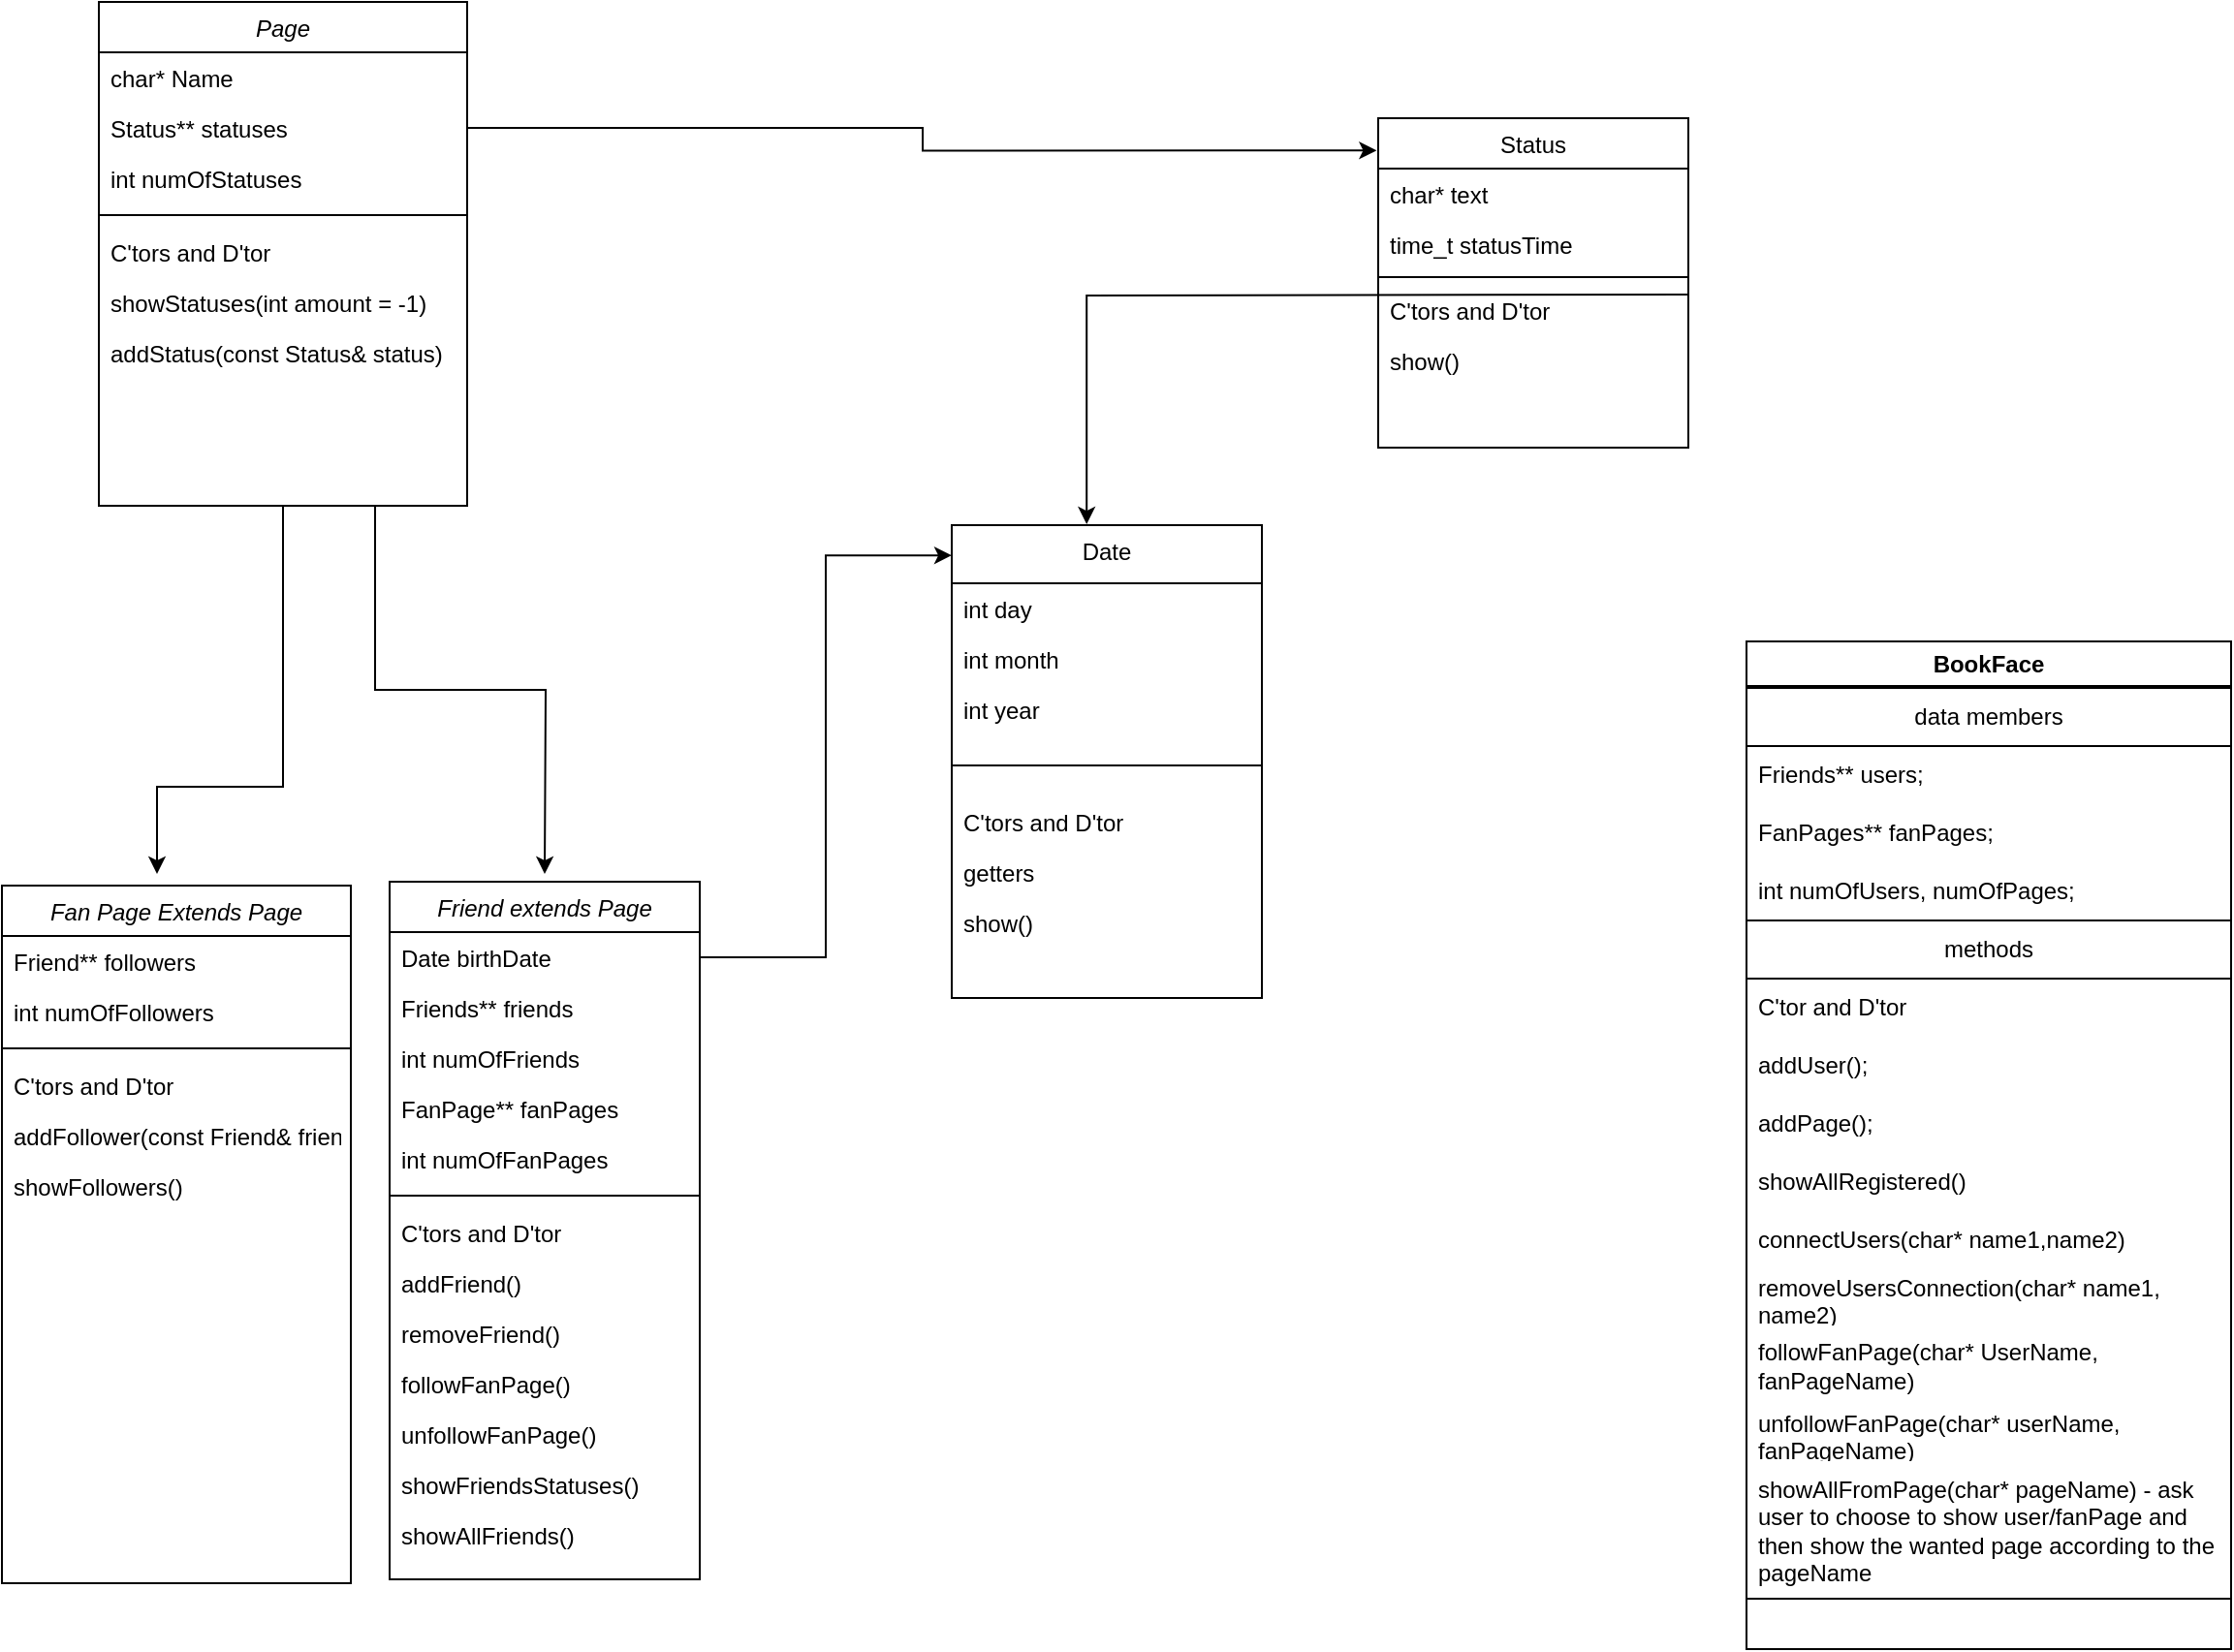 <mxfile version="20.5.3" type="device"><diagram id="C5RBs43oDa-KdzZeNtuy" name="Page-1"><mxGraphModel dx="1853" dy="1188" grid="1" gridSize="10" guides="1" tooltips="1" connect="1" arrows="1" fold="1" page="1" pageScale="1" pageWidth="827" pageHeight="1169" math="0" shadow="0"><root><mxCell id="WIyWlLk6GJQsqaUBKTNV-0"/><mxCell id="WIyWlLk6GJQsqaUBKTNV-1" parent="WIyWlLk6GJQsqaUBKTNV-0"/><mxCell id="zkfFHV4jXpPFQw0GAbJ--0" value="Friend extends Page" style="swimlane;fontStyle=2;align=center;verticalAlign=top;childLayout=stackLayout;horizontal=1;startSize=26;horizontalStack=0;resizeParent=1;resizeLast=0;collapsible=1;marginBottom=0;rounded=0;shadow=0;strokeWidth=1;" parent="WIyWlLk6GJQsqaUBKTNV-1" vertex="1"><mxGeometry x="-300" y="494" width="160" height="360" as="geometry"><mxRectangle x="220" y="120" width="160" height="26" as="alternateBounds"/></mxGeometry></mxCell><mxCell id="zkfFHV4jXpPFQw0GAbJ--2" value="Date birthDate" style="text;align=left;verticalAlign=top;spacingLeft=4;spacingRight=4;overflow=hidden;rotatable=0;points=[[0,0.5],[1,0.5]];portConstraint=eastwest;rounded=0;shadow=0;html=0;" parent="zkfFHV4jXpPFQw0GAbJ--0" vertex="1"><mxGeometry y="26" width="160" height="26" as="geometry"/></mxCell><mxCell id="rCHT7D4CARYgqsonI78B-40" value="Friends** friends" style="text;align=left;verticalAlign=top;spacingLeft=4;spacingRight=4;overflow=hidden;rotatable=0;points=[[0,0.5],[1,0.5]];portConstraint=eastwest;rounded=0;shadow=0;html=0;" parent="zkfFHV4jXpPFQw0GAbJ--0" vertex="1"><mxGeometry y="52" width="160" height="26" as="geometry"/></mxCell><mxCell id="rCHT7D4CARYgqsonI78B-41" value="int numOfFriends" style="text;align=left;verticalAlign=top;spacingLeft=4;spacingRight=4;overflow=hidden;rotatable=0;points=[[0,0.5],[1,0.5]];portConstraint=eastwest;rounded=0;shadow=0;html=0;" parent="zkfFHV4jXpPFQw0GAbJ--0" vertex="1"><mxGeometry y="78" width="160" height="26" as="geometry"/></mxCell><mxCell id="rCHT7D4CARYgqsonI78B-42" value="FanPage** fanPages" style="text;align=left;verticalAlign=top;spacingLeft=4;spacingRight=4;overflow=hidden;rotatable=0;points=[[0,0.5],[1,0.5]];portConstraint=eastwest;rounded=0;shadow=0;html=0;" parent="zkfFHV4jXpPFQw0GAbJ--0" vertex="1"><mxGeometry y="104" width="160" height="26" as="geometry"/></mxCell><mxCell id="rCHT7D4CARYgqsonI78B-43" value="int numOfFanPages" style="text;align=left;verticalAlign=top;spacingLeft=4;spacingRight=4;overflow=hidden;rotatable=0;points=[[0,0.5],[1,0.5]];portConstraint=eastwest;rounded=0;shadow=0;html=0;" parent="zkfFHV4jXpPFQw0GAbJ--0" vertex="1"><mxGeometry y="130" width="160" height="26" as="geometry"/></mxCell><mxCell id="zkfFHV4jXpPFQw0GAbJ--4" value="" style="line;html=1;strokeWidth=1;align=left;verticalAlign=middle;spacingTop=-1;spacingLeft=3;spacingRight=3;rotatable=0;labelPosition=right;points=[];portConstraint=eastwest;" parent="zkfFHV4jXpPFQw0GAbJ--0" vertex="1"><mxGeometry y="156" width="160" height="12" as="geometry"/></mxCell><mxCell id="Jm69UCR8e6Fvn_dJv2rz-10" value="C'tors and D'tor" style="text;strokeColor=none;fillColor=none;align=left;verticalAlign=top;spacingLeft=4;spacingRight=4;overflow=hidden;rotatable=0;points=[[0,0.5],[1,0.5]];portConstraint=eastwest;" parent="zkfFHV4jXpPFQw0GAbJ--0" vertex="1"><mxGeometry y="168" width="160" height="26" as="geometry"/></mxCell><mxCell id="rCHT7D4CARYgqsonI78B-44" value="addFriend()" style="text;align=left;verticalAlign=top;spacingLeft=4;spacingRight=4;overflow=hidden;rotatable=0;points=[[0,0.5],[1,0.5]];portConstraint=eastwest;rounded=0;shadow=0;html=0;" parent="zkfFHV4jXpPFQw0GAbJ--0" vertex="1"><mxGeometry y="194" width="160" height="26" as="geometry"/></mxCell><mxCell id="rCHT7D4CARYgqsonI78B-46" value="removeFriend()" style="text;align=left;verticalAlign=top;spacingLeft=4;spacingRight=4;overflow=hidden;rotatable=0;points=[[0,0.5],[1,0.5]];portConstraint=eastwest;rounded=0;shadow=0;html=0;" parent="zkfFHV4jXpPFQw0GAbJ--0" vertex="1"><mxGeometry y="220" width="160" height="26" as="geometry"/></mxCell><mxCell id="rCHT7D4CARYgqsonI78B-45" value="followFanPage()" style="text;align=left;verticalAlign=top;spacingLeft=4;spacingRight=4;overflow=hidden;rotatable=0;points=[[0,0.5],[1,0.5]];portConstraint=eastwest;rounded=0;shadow=0;html=0;" parent="zkfFHV4jXpPFQw0GAbJ--0" vertex="1"><mxGeometry y="246" width="160" height="26" as="geometry"/></mxCell><mxCell id="rCHT7D4CARYgqsonI78B-47" value="unfollowFanPage()" style="text;align=left;verticalAlign=top;spacingLeft=4;spacingRight=4;overflow=hidden;rotatable=0;points=[[0,0.5],[1,0.5]];portConstraint=eastwest;rounded=0;shadow=0;html=0;" parent="zkfFHV4jXpPFQw0GAbJ--0" vertex="1"><mxGeometry y="272" width="160" height="26" as="geometry"/></mxCell><mxCell id="rCHT7D4CARYgqsonI78B-48" value="showFriendsStatuses()" style="text;align=left;verticalAlign=top;spacingLeft=4;spacingRight=4;overflow=hidden;rotatable=0;points=[[0,0.5],[1,0.5]];portConstraint=eastwest;rounded=0;shadow=0;html=0;" parent="zkfFHV4jXpPFQw0GAbJ--0" vertex="1"><mxGeometry y="298" width="160" height="26" as="geometry"/></mxCell><mxCell id="GwqGLMU2gFaw3FxZvp2N-40" value="showAllFriends()" style="text;align=left;verticalAlign=top;spacingLeft=4;spacingRight=4;overflow=hidden;rotatable=0;points=[[0,0.5],[1,0.5]];portConstraint=eastwest;rounded=0;shadow=0;html=0;" parent="zkfFHV4jXpPFQw0GAbJ--0" vertex="1"><mxGeometry y="324" width="160" height="26" as="geometry"/></mxCell><mxCell id="zkfFHV4jXpPFQw0GAbJ--13" value="Date" style="swimlane;fontStyle=0;align=center;verticalAlign=top;childLayout=stackLayout;horizontal=1;startSize=30;horizontalStack=0;resizeParent=1;resizeLast=0;collapsible=1;marginBottom=0;rounded=0;shadow=0;strokeWidth=1;" parent="WIyWlLk6GJQsqaUBKTNV-1" vertex="1"><mxGeometry x="-10" y="310" width="160" height="244" as="geometry"><mxRectangle x="340" y="380" width="170" height="26" as="alternateBounds"/></mxGeometry></mxCell><mxCell id="Jm69UCR8e6Fvn_dJv2rz-11" value="int day" style="text;strokeColor=none;fillColor=none;align=left;verticalAlign=top;spacingLeft=4;spacingRight=4;overflow=hidden;rotatable=0;points=[[0,0.5],[1,0.5]];portConstraint=eastwest;" parent="zkfFHV4jXpPFQw0GAbJ--13" vertex="1"><mxGeometry y="30" width="160" height="26" as="geometry"/></mxCell><mxCell id="Jm69UCR8e6Fvn_dJv2rz-14" value="int month" style="text;strokeColor=none;fillColor=none;align=left;verticalAlign=top;spacingLeft=4;spacingRight=4;overflow=hidden;rotatable=0;points=[[0,0.5],[1,0.5]];portConstraint=eastwest;" parent="zkfFHV4jXpPFQw0GAbJ--13" vertex="1"><mxGeometry y="56" width="160" height="26" as="geometry"/></mxCell><mxCell id="Jm69UCR8e6Fvn_dJv2rz-15" value="int year" style="text;strokeColor=none;fillColor=none;align=left;verticalAlign=top;spacingLeft=4;spacingRight=4;overflow=hidden;rotatable=0;points=[[0,0.5],[1,0.5]];portConstraint=eastwest;" parent="zkfFHV4jXpPFQw0GAbJ--13" vertex="1"><mxGeometry y="82" width="160" height="26" as="geometry"/></mxCell><mxCell id="zkfFHV4jXpPFQw0GAbJ--15" value="" style="line;html=1;strokeWidth=1;align=left;verticalAlign=middle;spacingTop=-1;spacingLeft=3;spacingRight=3;rotatable=0;labelPosition=right;points=[];portConstraint=eastwest;" parent="zkfFHV4jXpPFQw0GAbJ--13" vertex="1"><mxGeometry y="108" width="160" height="32" as="geometry"/></mxCell><mxCell id="GwqGLMU2gFaw3FxZvp2N-2" value="C'tors and D'tor" style="text;strokeColor=none;fillColor=none;align=left;verticalAlign=top;spacingLeft=4;spacingRight=4;overflow=hidden;rotatable=0;points=[[0,0.5],[1,0.5]];portConstraint=eastwest;" parent="zkfFHV4jXpPFQw0GAbJ--13" vertex="1"><mxGeometry y="140" width="160" height="26" as="geometry"/></mxCell><mxCell id="GwqGLMU2gFaw3FxZvp2N-3" value="getters" style="text;strokeColor=none;fillColor=none;align=left;verticalAlign=top;spacingLeft=4;spacingRight=4;overflow=hidden;rotatable=0;points=[[0,0.5],[1,0.5]];portConstraint=eastwest;" parent="zkfFHV4jXpPFQw0GAbJ--13" vertex="1"><mxGeometry y="166" width="160" height="26" as="geometry"/></mxCell><mxCell id="6SajMXV2WVdqmDvujE7B-0" value="show()" style="text;strokeColor=none;fillColor=none;align=left;verticalAlign=top;spacingLeft=4;spacingRight=4;overflow=hidden;rotatable=0;points=[[0,0.5],[1,0.5]];portConstraint=eastwest;" vertex="1" parent="zkfFHV4jXpPFQw0GAbJ--13"><mxGeometry y="192" width="160" height="26" as="geometry"/></mxCell><mxCell id="zkfFHV4jXpPFQw0GAbJ--17" value="Status" style="swimlane;fontStyle=0;align=center;verticalAlign=top;childLayout=stackLayout;horizontal=1;startSize=26;horizontalStack=0;resizeParent=1;resizeLast=0;collapsible=1;marginBottom=0;rounded=0;shadow=0;strokeWidth=1;" parent="WIyWlLk6GJQsqaUBKTNV-1" vertex="1"><mxGeometry x="210" y="100" width="160" height="170" as="geometry"><mxRectangle x="550" y="140" width="160" height="26" as="alternateBounds"/></mxGeometry></mxCell><mxCell id="zkfFHV4jXpPFQw0GAbJ--18" value="char* text" style="text;align=left;verticalAlign=top;spacingLeft=4;spacingRight=4;overflow=hidden;rotatable=0;points=[[0,0.5],[1,0.5]];portConstraint=eastwest;" parent="zkfFHV4jXpPFQw0GAbJ--17" vertex="1"><mxGeometry y="26" width="160" height="26" as="geometry"/></mxCell><mxCell id="zkfFHV4jXpPFQw0GAbJ--19" value="time_t statusTime" style="text;align=left;verticalAlign=top;spacingLeft=4;spacingRight=4;overflow=hidden;rotatable=0;points=[[0,0.5],[1,0.5]];portConstraint=eastwest;rounded=0;shadow=0;html=0;" parent="zkfFHV4jXpPFQw0GAbJ--17" vertex="1"><mxGeometry y="52" width="160" height="26" as="geometry"/></mxCell><mxCell id="zkfFHV4jXpPFQw0GAbJ--23" value="" style="line;html=1;strokeWidth=1;align=left;verticalAlign=middle;spacingTop=-1;spacingLeft=3;spacingRight=3;rotatable=0;labelPosition=right;points=[];portConstraint=eastwest;" parent="zkfFHV4jXpPFQw0GAbJ--17" vertex="1"><mxGeometry y="78" width="160" height="8" as="geometry"/></mxCell><mxCell id="zkfFHV4jXpPFQw0GAbJ--24" value="C'tors and D'tor" style="text;align=left;verticalAlign=top;spacingLeft=4;spacingRight=4;overflow=hidden;rotatable=0;points=[[0,0.5],[1,0.5]];portConstraint=eastwest;" parent="zkfFHV4jXpPFQw0GAbJ--17" vertex="1"><mxGeometry y="86" width="160" height="26" as="geometry"/></mxCell><mxCell id="zkfFHV4jXpPFQw0GAbJ--25" value="show()" style="text;align=left;verticalAlign=top;spacingLeft=4;spacingRight=4;overflow=hidden;rotatable=0;points=[[0,0.5],[1,0.5]];portConstraint=eastwest;" parent="zkfFHV4jXpPFQw0GAbJ--17" vertex="1"><mxGeometry y="112" width="160" height="26" as="geometry"/></mxCell><mxCell id="Jm69UCR8e6Fvn_dJv2rz-3" style="edgeStyle=orthogonalEdgeStyle;rounded=0;orthogonalLoop=1;jettySize=auto;html=1;exitX=1;exitY=0.5;exitDx=0;exitDy=0;entryX=0.435;entryY=-0.002;entryDx=0;entryDy=0;entryPerimeter=0;" parent="WIyWlLk6GJQsqaUBKTNV-1" target="zkfFHV4jXpPFQw0GAbJ--13" edge="1"><mxGeometry relative="1" as="geometry"><mxPoint x="360" y="450" as="targetPoint"/><mxPoint x="370.0" y="191" as="sourcePoint"/></mxGeometry></mxCell><mxCell id="rCHT7D4CARYgqsonI78B-7" value="Fan Page Extends Page" style="swimlane;fontStyle=2;align=center;verticalAlign=top;childLayout=stackLayout;horizontal=1;startSize=26;horizontalStack=0;resizeParent=1;resizeLast=0;collapsible=1;marginBottom=0;rounded=0;shadow=0;strokeWidth=1;" parent="WIyWlLk6GJQsqaUBKTNV-1" vertex="1"><mxGeometry x="-500" y="496" width="180" height="360" as="geometry"><mxRectangle x="220" y="120" width="160" height="26" as="alternateBounds"/></mxGeometry></mxCell><mxCell id="rCHT7D4CARYgqsonI78B-9" value="Friend** followers&#10;" style="text;align=left;verticalAlign=top;spacingLeft=4;spacingRight=4;overflow=hidden;rotatable=0;points=[[0,0.5],[1,0.5]];portConstraint=eastwest;rounded=0;shadow=0;html=0;" parent="rCHT7D4CARYgqsonI78B-7" vertex="1"><mxGeometry y="26" width="180" height="26" as="geometry"/></mxCell><mxCell id="rCHT7D4CARYgqsonI78B-15" value="int numOfFollowers" style="text;strokeColor=none;fillColor=none;align=left;verticalAlign=top;spacingLeft=4;spacingRight=4;overflow=hidden;rotatable=0;points=[[0,0.5],[1,0.5]];portConstraint=eastwest;" parent="rCHT7D4CARYgqsonI78B-7" vertex="1"><mxGeometry y="52" width="180" height="26" as="geometry"/></mxCell><mxCell id="rCHT7D4CARYgqsonI78B-12" value="" style="line;html=1;strokeWidth=1;align=left;verticalAlign=middle;spacingTop=-1;spacingLeft=3;spacingRight=3;rotatable=0;labelPosition=right;points=[];portConstraint=eastwest;" parent="rCHT7D4CARYgqsonI78B-7" vertex="1"><mxGeometry y="78" width="180" height="12" as="geometry"/></mxCell><mxCell id="rCHT7D4CARYgqsonI78B-16" value="C'tors and D'tor" style="text;strokeColor=none;fillColor=none;align=left;verticalAlign=top;spacingLeft=4;spacingRight=4;overflow=hidden;rotatable=0;points=[[0,0.5],[1,0.5]];portConstraint=eastwest;" parent="rCHT7D4CARYgqsonI78B-7" vertex="1"><mxGeometry y="90" width="180" height="26" as="geometry"/></mxCell><mxCell id="rCHT7D4CARYgqsonI78B-21" value="addFollower(const Friend&amp; friend)" style="text;strokeColor=none;fillColor=none;align=left;verticalAlign=top;spacingLeft=4;spacingRight=4;overflow=hidden;rotatable=0;points=[[0,0.5],[1,0.5]];portConstraint=eastwest;" parent="rCHT7D4CARYgqsonI78B-7" vertex="1"><mxGeometry y="116" width="180" height="26" as="geometry"/></mxCell><mxCell id="rCHT7D4CARYgqsonI78B-23" value="showFollowers()" style="text;strokeColor=none;fillColor=none;align=left;verticalAlign=top;spacingLeft=4;spacingRight=4;overflow=hidden;rotatable=0;points=[[0,0.5],[1,0.5]];portConstraint=eastwest;" parent="rCHT7D4CARYgqsonI78B-7" vertex="1"><mxGeometry y="142" width="180" height="26" as="geometry"/></mxCell><mxCell id="rCHT7D4CARYgqsonI78B-38" style="edgeStyle=orthogonalEdgeStyle;rounded=0;orthogonalLoop=1;jettySize=auto;html=1;exitX=0.5;exitY=1;exitDx=0;exitDy=0;" parent="WIyWlLk6GJQsqaUBKTNV-1" source="rCHT7D4CARYgqsonI78B-24" edge="1"><mxGeometry relative="1" as="geometry"><mxPoint x="-420" y="490" as="targetPoint"/><Array as="points"><mxPoint x="-355" y="445"/><mxPoint x="-420" y="445"/></Array></mxGeometry></mxCell><mxCell id="rCHT7D4CARYgqsonI78B-39" style="edgeStyle=orthogonalEdgeStyle;rounded=0;orthogonalLoop=1;jettySize=auto;html=1;exitX=0.75;exitY=1;exitDx=0;exitDy=0;" parent="WIyWlLk6GJQsqaUBKTNV-1" source="rCHT7D4CARYgqsonI78B-24" edge="1"><mxGeometry relative="1" as="geometry"><mxPoint x="-220" y="490" as="targetPoint"/></mxGeometry></mxCell><mxCell id="rCHT7D4CARYgqsonI78B-24" value="Page" style="swimlane;fontStyle=2;align=center;verticalAlign=top;childLayout=stackLayout;horizontal=1;startSize=26;horizontalStack=0;resizeParent=1;resizeLast=0;collapsible=1;marginBottom=0;rounded=0;shadow=0;strokeWidth=1;" parent="WIyWlLk6GJQsqaUBKTNV-1" vertex="1"><mxGeometry x="-450" y="40" width="190" height="260" as="geometry"><mxRectangle x="220" y="120" width="160" height="26" as="alternateBounds"/></mxGeometry></mxCell><mxCell id="rCHT7D4CARYgqsonI78B-25" value="char* Name" style="text;align=left;verticalAlign=top;spacingLeft=4;spacingRight=4;overflow=hidden;rotatable=0;points=[[0,0.5],[1,0.5]];portConstraint=eastwest;" parent="rCHT7D4CARYgqsonI78B-24" vertex="1"><mxGeometry y="26" width="190" height="26" as="geometry"/></mxCell><mxCell id="rCHT7D4CARYgqsonI78B-28" value="Status** statuses" style="text;align=left;verticalAlign=top;spacingLeft=4;spacingRight=4;overflow=hidden;rotatable=0;points=[[0,0.5],[1,0.5]];portConstraint=eastwest;rounded=0;shadow=0;html=0;" parent="rCHT7D4CARYgqsonI78B-24" vertex="1"><mxGeometry y="52" width="190" height="26" as="geometry"/></mxCell><mxCell id="rCHT7D4CARYgqsonI78B-29" value="int numOfStatuses&#10;" style="text;align=left;verticalAlign=top;spacingLeft=4;spacingRight=4;overflow=hidden;rotatable=0;points=[[0,0.5],[1,0.5]];portConstraint=eastwest;rounded=0;shadow=0;html=0;" parent="rCHT7D4CARYgqsonI78B-24" vertex="1"><mxGeometry y="78" width="190" height="26" as="geometry"/></mxCell><mxCell id="rCHT7D4CARYgqsonI78B-30" value="" style="line;html=1;strokeWidth=1;align=left;verticalAlign=middle;spacingTop=-1;spacingLeft=3;spacingRight=3;rotatable=0;labelPosition=right;points=[];portConstraint=eastwest;" parent="rCHT7D4CARYgqsonI78B-24" vertex="1"><mxGeometry y="104" width="190" height="12" as="geometry"/></mxCell><mxCell id="rCHT7D4CARYgqsonI78B-31" value="C'tors and D'tor" style="text;strokeColor=none;fillColor=none;align=left;verticalAlign=top;spacingLeft=4;spacingRight=4;overflow=hidden;rotatable=0;points=[[0,0.5],[1,0.5]];portConstraint=eastwest;" parent="rCHT7D4CARYgqsonI78B-24" vertex="1"><mxGeometry y="116" width="190" height="26" as="geometry"/></mxCell><mxCell id="rCHT7D4CARYgqsonI78B-32" value="showStatuses(int amount = -1)" style="text;strokeColor=none;fillColor=none;align=left;verticalAlign=top;spacingLeft=4;spacingRight=4;overflow=hidden;rotatable=0;points=[[0,0.5],[1,0.5]];portConstraint=eastwest;" parent="rCHT7D4CARYgqsonI78B-24" vertex="1"><mxGeometry y="142" width="190" height="26" as="geometry"/></mxCell><mxCell id="rCHT7D4CARYgqsonI78B-34" value="addStatus(const Status&amp; status)" style="text;strokeColor=none;fillColor=none;align=left;verticalAlign=top;spacingLeft=4;spacingRight=4;overflow=hidden;rotatable=0;points=[[0,0.5],[1,0.5]];portConstraint=eastwest;" parent="rCHT7D4CARYgqsonI78B-24" vertex="1"><mxGeometry y="168" width="190" height="26" as="geometry"/></mxCell><mxCell id="rCHT7D4CARYgqsonI78B-51" style="edgeStyle=orthogonalEdgeStyle;rounded=0;orthogonalLoop=1;jettySize=auto;html=1;entryX=-0.005;entryY=0.098;entryDx=0;entryDy=0;entryPerimeter=0;" parent="WIyWlLk6GJQsqaUBKTNV-1" source="rCHT7D4CARYgqsonI78B-28" target="zkfFHV4jXpPFQw0GAbJ--17" edge="1"><mxGeometry relative="1" as="geometry"/></mxCell><mxCell id="GwqGLMU2gFaw3FxZvp2N-1" style="edgeStyle=orthogonalEdgeStyle;rounded=0;orthogonalLoop=1;jettySize=auto;html=1;exitX=1;exitY=0.5;exitDx=0;exitDy=0;entryX=0;entryY=0.064;entryDx=0;entryDy=0;entryPerimeter=0;" parent="WIyWlLk6GJQsqaUBKTNV-1" source="zkfFHV4jXpPFQw0GAbJ--2" target="zkfFHV4jXpPFQw0GAbJ--13" edge="1"><mxGeometry relative="1" as="geometry"/></mxCell><mxCell id="GwqGLMU2gFaw3FxZvp2N-5" value="BookFace" style="swimlane;whiteSpace=wrap;html=1;" parent="WIyWlLk6GJQsqaUBKTNV-1" vertex="1"><mxGeometry x="400" y="370" width="250" height="520" as="geometry"/></mxCell><mxCell id="GwqGLMU2gFaw3FxZvp2N-10" value="data members" style="swimlane;fontStyle=0;childLayout=stackLayout;horizontal=1;startSize=30;horizontalStack=0;resizeParent=1;resizeParentMax=0;resizeLast=0;collapsible=1;marginBottom=0;whiteSpace=wrap;html=1;" parent="GwqGLMU2gFaw3FxZvp2N-5" vertex="1"><mxGeometry y="24" width="250" height="120" as="geometry"/></mxCell><mxCell id="GwqGLMU2gFaw3FxZvp2N-11" value="Friends** users;" style="text;strokeColor=none;fillColor=none;align=left;verticalAlign=middle;spacingLeft=4;spacingRight=4;overflow=hidden;points=[[0,0.5],[1,0.5]];portConstraint=eastwest;rotatable=0;whiteSpace=wrap;html=1;" parent="GwqGLMU2gFaw3FxZvp2N-10" vertex="1"><mxGeometry y="30" width="250" height="30" as="geometry"/></mxCell><mxCell id="GwqGLMU2gFaw3FxZvp2N-12" value="FanPages** fanPages;" style="text;strokeColor=none;fillColor=none;align=left;verticalAlign=middle;spacingLeft=4;spacingRight=4;overflow=hidden;points=[[0,0.5],[1,0.5]];portConstraint=eastwest;rotatable=0;whiteSpace=wrap;html=1;" parent="GwqGLMU2gFaw3FxZvp2N-10" vertex="1"><mxGeometry y="60" width="250" height="30" as="geometry"/></mxCell><mxCell id="GwqGLMU2gFaw3FxZvp2N-13" value="int numOfUsers, numOfPages;" style="text;strokeColor=none;fillColor=none;align=left;verticalAlign=middle;spacingLeft=4;spacingRight=4;overflow=hidden;points=[[0,0.5],[1,0.5]];portConstraint=eastwest;rotatable=0;whiteSpace=wrap;html=1;" parent="GwqGLMU2gFaw3FxZvp2N-10" vertex="1"><mxGeometry y="90" width="250" height="30" as="geometry"/></mxCell><mxCell id="GwqGLMU2gFaw3FxZvp2N-15" value="methods" style="swimlane;fontStyle=0;childLayout=stackLayout;horizontal=1;startSize=30;horizontalStack=0;resizeParent=1;resizeParentMax=0;resizeLast=0;collapsible=1;marginBottom=0;whiteSpace=wrap;html=1;" parent="GwqGLMU2gFaw3FxZvp2N-5" vertex="1"><mxGeometry y="144" width="250" height="350" as="geometry"/></mxCell><mxCell id="GwqGLMU2gFaw3FxZvp2N-41" value="C'tor and D'tor" style="text;strokeColor=none;fillColor=none;align=left;verticalAlign=middle;spacingLeft=4;spacingRight=4;overflow=hidden;points=[[0,0.5],[1,0.5]];portConstraint=eastwest;rotatable=0;whiteSpace=wrap;html=1;" parent="GwqGLMU2gFaw3FxZvp2N-15" vertex="1"><mxGeometry y="30" width="250" height="30" as="geometry"/></mxCell><mxCell id="GwqGLMU2gFaw3FxZvp2N-16" value="addUser();" style="text;strokeColor=none;fillColor=none;align=left;verticalAlign=middle;spacingLeft=4;spacingRight=4;overflow=hidden;points=[[0,0.5],[1,0.5]];portConstraint=eastwest;rotatable=0;whiteSpace=wrap;html=1;" parent="GwqGLMU2gFaw3FxZvp2N-15" vertex="1"><mxGeometry y="60" width="250" height="30" as="geometry"/></mxCell><mxCell id="GwqGLMU2gFaw3FxZvp2N-17" value="addPage();" style="text;strokeColor=none;fillColor=none;align=left;verticalAlign=middle;spacingLeft=4;spacingRight=4;overflow=hidden;points=[[0,0.5],[1,0.5]];portConstraint=eastwest;rotatable=0;whiteSpace=wrap;html=1;" parent="GwqGLMU2gFaw3FxZvp2N-15" vertex="1"><mxGeometry y="90" width="250" height="30" as="geometry"/></mxCell><mxCell id="GwqGLMU2gFaw3FxZvp2N-18" value="showAllRegistered()" style="text;strokeColor=none;fillColor=none;align=left;verticalAlign=middle;spacingLeft=4;spacingRight=4;overflow=hidden;points=[[0,0.5],[1,0.5]];portConstraint=eastwest;rotatable=0;whiteSpace=wrap;html=1;" parent="GwqGLMU2gFaw3FxZvp2N-15" vertex="1"><mxGeometry y="120" width="250" height="30" as="geometry"/></mxCell><mxCell id="GwqGLMU2gFaw3FxZvp2N-19" value="connectUsers(char* name1,name2)" style="text;strokeColor=none;fillColor=none;align=left;verticalAlign=middle;spacingLeft=4;spacingRight=4;overflow=hidden;points=[[0,0.5],[1,0.5]];portConstraint=eastwest;rotatable=0;whiteSpace=wrap;html=1;" parent="GwqGLMU2gFaw3FxZvp2N-15" vertex="1"><mxGeometry y="150" width="250" height="30" as="geometry"/></mxCell><mxCell id="GwqGLMU2gFaw3FxZvp2N-20" value="removeUsersConnection(char* name1, name2)" style="text;strokeColor=none;fillColor=none;align=left;verticalAlign=middle;spacingLeft=4;spacingRight=4;overflow=hidden;points=[[0,0.5],[1,0.5]];portConstraint=eastwest;rotatable=0;whiteSpace=wrap;html=1;" parent="GwqGLMU2gFaw3FxZvp2N-15" vertex="1"><mxGeometry y="180" width="250" height="30" as="geometry"/></mxCell><mxCell id="GwqGLMU2gFaw3FxZvp2N-28" value="followFanPage(char* UserName, fanPageName)" style="text;strokeColor=none;fillColor=none;align=left;verticalAlign=middle;spacingLeft=4;spacingRight=4;overflow=hidden;points=[[0,0.5],[1,0.5]];portConstraint=eastwest;rotatable=0;whiteSpace=wrap;html=1;" parent="GwqGLMU2gFaw3FxZvp2N-15" vertex="1"><mxGeometry y="210" width="250" height="40" as="geometry"/></mxCell><mxCell id="GwqGLMU2gFaw3FxZvp2N-29" value="unfollowFanPage(char* userName, fanPageName)" style="text;strokeColor=none;fillColor=none;align=left;verticalAlign=middle;spacingLeft=4;spacingRight=4;overflow=hidden;points=[[0,0.5],[1,0.5]];portConstraint=eastwest;rotatable=0;whiteSpace=wrap;html=1;" parent="GwqGLMU2gFaw3FxZvp2N-15" vertex="1"><mxGeometry y="250" width="250" height="30" as="geometry"/></mxCell><mxCell id="GwqGLMU2gFaw3FxZvp2N-39" value="showAllFromPage(char* pageName) - ask user to choose to show user/fanPage and then show the wanted page according to the pageName" style="text;strokeColor=none;fillColor=none;align=left;verticalAlign=middle;spacingLeft=4;spacingRight=4;overflow=hidden;points=[[0,0.5],[1,0.5]];portConstraint=eastwest;rotatable=0;whiteSpace=wrap;html=1;" parent="GwqGLMU2gFaw3FxZvp2N-15" vertex="1"><mxGeometry y="280" width="250" height="70" as="geometry"/></mxCell></root></mxGraphModel></diagram></mxfile>